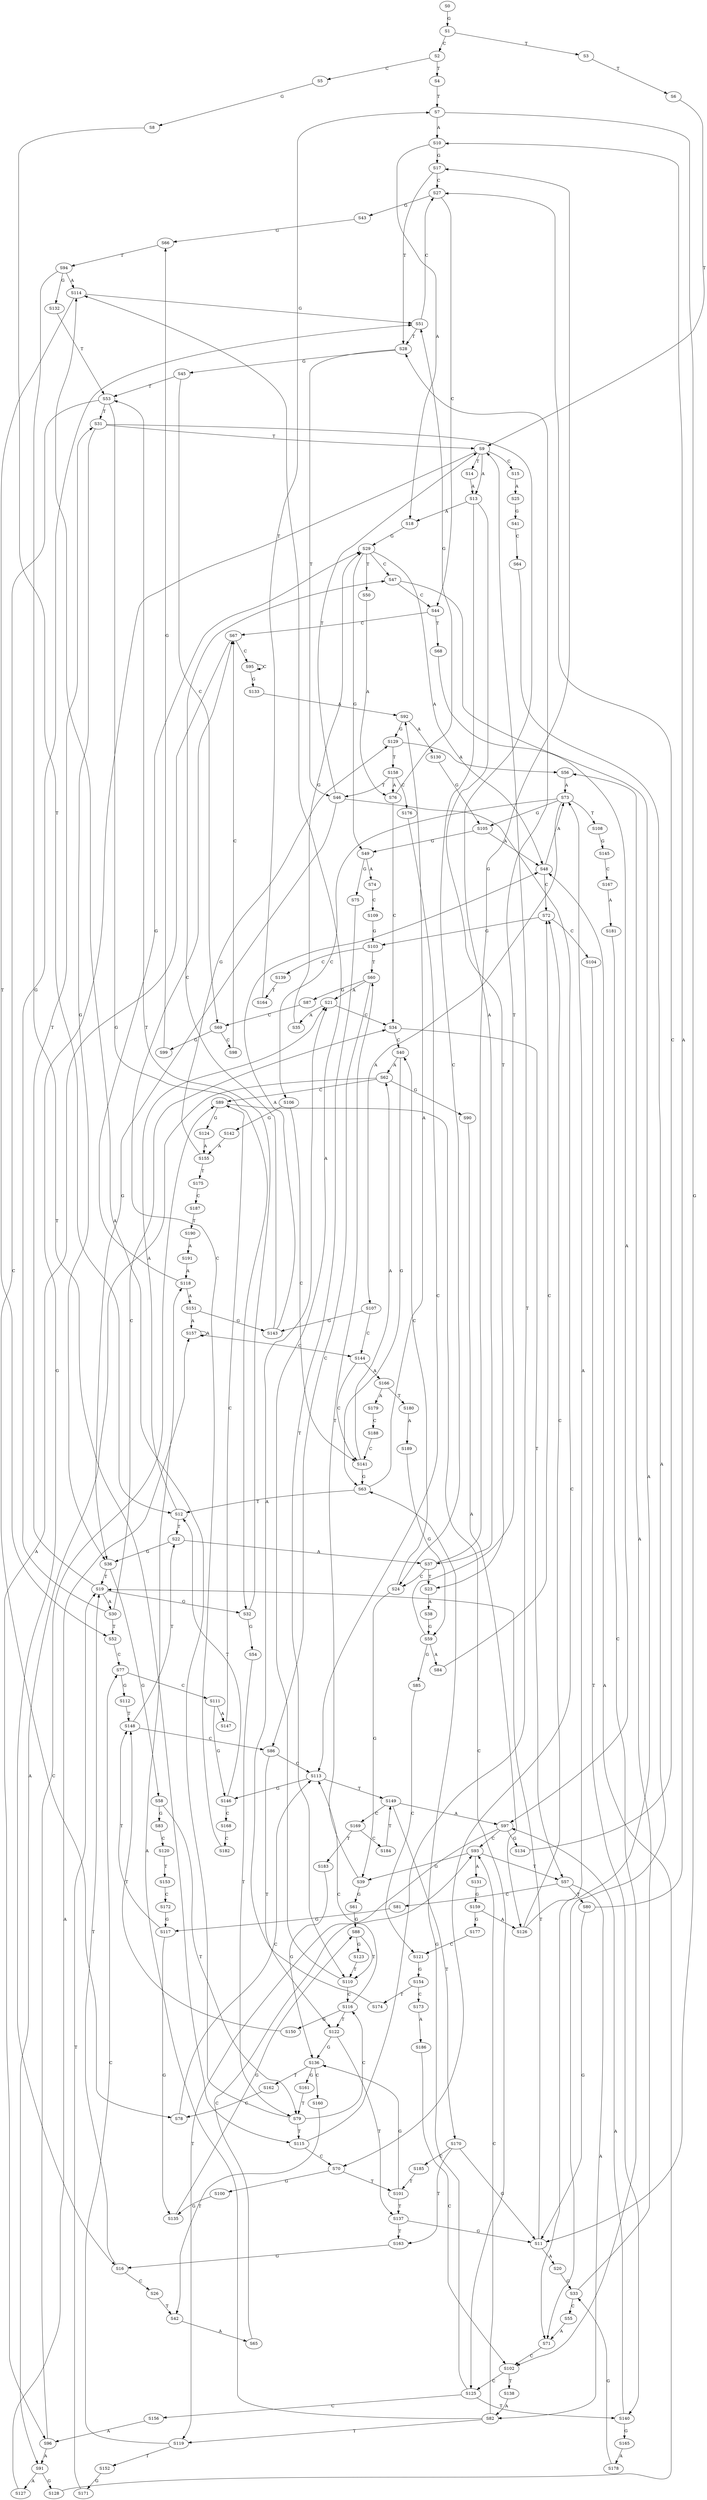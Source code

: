 strict digraph  {
	S0 -> S1 [ label = G ];
	S1 -> S2 [ label = C ];
	S1 -> S3 [ label = T ];
	S2 -> S4 [ label = T ];
	S2 -> S5 [ label = C ];
	S3 -> S6 [ label = T ];
	S4 -> S7 [ label = T ];
	S5 -> S8 [ label = G ];
	S6 -> S9 [ label = T ];
	S7 -> S10 [ label = A ];
	S7 -> S11 [ label = G ];
	S8 -> S12 [ label = T ];
	S9 -> S13 [ label = A ];
	S9 -> S14 [ label = T ];
	S9 -> S15 [ label = C ];
	S9 -> S16 [ label = G ];
	S10 -> S17 [ label = G ];
	S10 -> S18 [ label = A ];
	S11 -> S19 [ label = T ];
	S11 -> S20 [ label = A ];
	S12 -> S21 [ label = A ];
	S12 -> S22 [ label = T ];
	S13 -> S18 [ label = A ];
	S13 -> S23 [ label = T ];
	S13 -> S24 [ label = C ];
	S14 -> S13 [ label = A ];
	S15 -> S25 [ label = A ];
	S16 -> S19 [ label = T ];
	S16 -> S26 [ label = C ];
	S17 -> S27 [ label = C ];
	S17 -> S28 [ label = T ];
	S18 -> S29 [ label = G ];
	S19 -> S30 [ label = A ];
	S19 -> S31 [ label = T ];
	S19 -> S32 [ label = G ];
	S20 -> S33 [ label = G ];
	S21 -> S34 [ label = C ];
	S21 -> S35 [ label = A ];
	S22 -> S36 [ label = G ];
	S22 -> S37 [ label = A ];
	S23 -> S38 [ label = A ];
	S24 -> S39 [ label = G ];
	S24 -> S40 [ label = C ];
	S25 -> S41 [ label = G ];
	S26 -> S42 [ label = T ];
	S27 -> S43 [ label = G ];
	S27 -> S44 [ label = C ];
	S28 -> S45 [ label = G ];
	S28 -> S46 [ label = T ];
	S29 -> S47 [ label = C ];
	S29 -> S48 [ label = A ];
	S29 -> S49 [ label = G ];
	S29 -> S50 [ label = T ];
	S30 -> S34 [ label = C ];
	S30 -> S51 [ label = G ];
	S30 -> S52 [ label = T ];
	S31 -> S37 [ label = A ];
	S31 -> S9 [ label = T ];
	S31 -> S36 [ label = G ];
	S32 -> S53 [ label = T ];
	S32 -> S54 [ label = G ];
	S33 -> S55 [ label = C ];
	S33 -> S56 [ label = A ];
	S34 -> S57 [ label = T ];
	S34 -> S40 [ label = C ];
	S35 -> S29 [ label = G ];
	S36 -> S19 [ label = T ];
	S36 -> S58 [ label = G ];
	S37 -> S23 [ label = T ];
	S37 -> S24 [ label = C ];
	S37 -> S17 [ label = G ];
	S38 -> S59 [ label = G ];
	S39 -> S60 [ label = T ];
	S39 -> S61 [ label = G ];
	S40 -> S62 [ label = A ];
	S40 -> S63 [ label = G ];
	S41 -> S64 [ label = C ];
	S42 -> S65 [ label = A ];
	S43 -> S66 [ label = G ];
	S44 -> S67 [ label = C ];
	S44 -> S68 [ label = T ];
	S45 -> S69 [ label = C ];
	S45 -> S53 [ label = T ];
	S46 -> S70 [ label = C ];
	S46 -> S9 [ label = T ];
	S46 -> S36 [ label = G ];
	S47 -> S71 [ label = A ];
	S47 -> S44 [ label = C ];
	S48 -> S72 [ label = C ];
	S48 -> S73 [ label = A ];
	S49 -> S74 [ label = A ];
	S49 -> S75 [ label = G ];
	S50 -> S76 [ label = A ];
	S51 -> S27 [ label = C ];
	S51 -> S28 [ label = T ];
	S52 -> S77 [ label = C ];
	S53 -> S78 [ label = C ];
	S53 -> S32 [ label = G ];
	S53 -> S31 [ label = T ];
	S54 -> S79 [ label = T ];
	S55 -> S71 [ label = A ];
	S56 -> S73 [ label = A ];
	S57 -> S80 [ label = T ];
	S57 -> S81 [ label = C ];
	S57 -> S82 [ label = A ];
	S58 -> S79 [ label = T ];
	S58 -> S83 [ label = G ];
	S59 -> S84 [ label = A ];
	S59 -> S28 [ label = T ];
	S59 -> S85 [ label = G ];
	S60 -> S86 [ label = C ];
	S60 -> S21 [ label = A ];
	S60 -> S87 [ label = G ];
	S61 -> S88 [ label = G ];
	S62 -> S89 [ label = C ];
	S62 -> S90 [ label = G ];
	S62 -> S91 [ label = A ];
	S63 -> S92 [ label = A ];
	S63 -> S12 [ label = T ];
	S64 -> S71 [ label = A ];
	S65 -> S93 [ label = C ];
	S66 -> S94 [ label = T ];
	S67 -> S95 [ label = C ];
	S67 -> S96 [ label = A ];
	S68 -> S97 [ label = A ];
	S69 -> S98 [ label = C ];
	S69 -> S99 [ label = G ];
	S70 -> S100 [ label = G ];
	S70 -> S101 [ label = T ];
	S71 -> S102 [ label = C ];
	S72 -> S103 [ label = G ];
	S72 -> S104 [ label = C ];
	S73 -> S105 [ label = G ];
	S73 -> S106 [ label = C ];
	S73 -> S107 [ label = A ];
	S73 -> S108 [ label = T ];
	S74 -> S109 [ label = C ];
	S75 -> S110 [ label = T ];
	S76 -> S51 [ label = G ];
	S76 -> S34 [ label = C ];
	S77 -> S111 [ label = C ];
	S77 -> S112 [ label = G ];
	S78 -> S113 [ label = C ];
	S79 -> S114 [ label = A ];
	S79 -> S115 [ label = T ];
	S79 -> S116 [ label = C ];
	S80 -> S10 [ label = A ];
	S80 -> S11 [ label = G ];
	S81 -> S117 [ label = G ];
	S82 -> S118 [ label = A ];
	S82 -> S93 [ label = C ];
	S82 -> S119 [ label = T ];
	S83 -> S120 [ label = C ];
	S84 -> S72 [ label = C ];
	S85 -> S121 [ label = C ];
	S86 -> S113 [ label = C ];
	S86 -> S122 [ label = T ];
	S87 -> S69 [ label = C ];
	S88 -> S123 [ label = G ];
	S88 -> S110 [ label = T ];
	S89 -> S124 [ label = G ];
	S89 -> S125 [ label = C ];
	S90 -> S126 [ label = A ];
	S91 -> S127 [ label = A ];
	S91 -> S128 [ label = G ];
	S92 -> S129 [ label = G ];
	S92 -> S130 [ label = A ];
	S93 -> S57 [ label = T ];
	S93 -> S131 [ label = A ];
	S93 -> S39 [ label = G ];
	S94 -> S114 [ label = A ];
	S94 -> S132 [ label = G ];
	S94 -> S115 [ label = T ];
	S95 -> S133 [ label = G ];
	S95 -> S95 [ label = C ];
	S96 -> S91 [ label = A ];
	S96 -> S89 [ label = C ];
	S97 -> S134 [ label = G ];
	S97 -> S93 [ label = C ];
	S97 -> S119 [ label = T ];
	S98 -> S67 [ label = C ];
	S99 -> S66 [ label = G ];
	S100 -> S135 [ label = G ];
	S101 -> S136 [ label = G ];
	S101 -> S137 [ label = T ];
	S102 -> S125 [ label = C ];
	S102 -> S138 [ label = T ];
	S103 -> S139 [ label = C ];
	S103 -> S60 [ label = T ];
	S104 -> S140 [ label = T ];
	S105 -> S49 [ label = G ];
	S105 -> S48 [ label = A ];
	S106 -> S141 [ label = C ];
	S106 -> S142 [ label = G ];
	S107 -> S143 [ label = G ];
	S107 -> S144 [ label = C ];
	S108 -> S145 [ label = G ];
	S109 -> S103 [ label = G ];
	S110 -> S116 [ label = C ];
	S110 -> S114 [ label = A ];
	S111 -> S146 [ label = G ];
	S111 -> S147 [ label = A ];
	S112 -> S148 [ label = T ];
	S113 -> S149 [ label = T ];
	S113 -> S146 [ label = G ];
	S114 -> S51 [ label = G ];
	S114 -> S52 [ label = T ];
	S115 -> S9 [ label = T ];
	S115 -> S70 [ label = C ];
	S116 -> S150 [ label = G ];
	S116 -> S113 [ label = C ];
	S116 -> S122 [ label = T ];
	S117 -> S135 [ label = G ];
	S117 -> S148 [ label = T ];
	S118 -> S29 [ label = G ];
	S118 -> S151 [ label = A ];
	S119 -> S77 [ label = C ];
	S119 -> S152 [ label = T ];
	S120 -> S153 [ label = T ];
	S121 -> S154 [ label = G ];
	S122 -> S136 [ label = G ];
	S122 -> S137 [ label = T ];
	S123 -> S110 [ label = T ];
	S124 -> S155 [ label = A ];
	S125 -> S63 [ label = G ];
	S125 -> S156 [ label = C ];
	S125 -> S140 [ label = T ];
	S126 -> S73 [ label = A ];
	S126 -> S72 [ label = C ];
	S127 -> S157 [ label = A ];
	S128 -> S48 [ label = A ];
	S129 -> S56 [ label = A ];
	S129 -> S158 [ label = T ];
	S130 -> S105 [ label = G ];
	S131 -> S159 [ label = G ];
	S132 -> S53 [ label = T ];
	S133 -> S92 [ label = A ];
	S134 -> S27 [ label = C ];
	S135 -> S88 [ label = G ];
	S136 -> S160 [ label = C ];
	S136 -> S161 [ label = G ];
	S136 -> S162 [ label = T ];
	S137 -> S11 [ label = G ];
	S137 -> S163 [ label = T ];
	S138 -> S82 [ label = A ];
	S139 -> S164 [ label = T ];
	S140 -> S97 [ label = A ];
	S140 -> S165 [ label = G ];
	S141 -> S62 [ label = A ];
	S141 -> S63 [ label = G ];
	S142 -> S155 [ label = A ];
	S143 -> S47 [ label = C ];
	S143 -> S48 [ label = A ];
	S144 -> S166 [ label = A ];
	S144 -> S141 [ label = C ];
	S145 -> S167 [ label = C ];
	S146 -> S12 [ label = T ];
	S146 -> S168 [ label = C ];
	S147 -> S89 [ label = C ];
	S148 -> S86 [ label = C ];
	S148 -> S22 [ label = T ];
	S149 -> S97 [ label = A ];
	S149 -> S169 [ label = C ];
	S149 -> S170 [ label = T ];
	S150 -> S148 [ label = T ];
	S151 -> S157 [ label = A ];
	S151 -> S143 [ label = G ];
	S152 -> S171 [ label = G ];
	S153 -> S172 [ label = C ];
	S154 -> S173 [ label = C ];
	S154 -> S174 [ label = T ];
	S155 -> S129 [ label = G ];
	S155 -> S175 [ label = T ];
	S156 -> S96 [ label = A ];
	S157 -> S144 [ label = C ];
	S157 -> S157 [ label = A ];
	S158 -> S176 [ label = C ];
	S158 -> S76 [ label = A ];
	S158 -> S46 [ label = T ];
	S159 -> S177 [ label = G ];
	S159 -> S126 [ label = A ];
	S160 -> S42 [ label = T ];
	S161 -> S79 [ label = T ];
	S162 -> S78 [ label = C ];
	S163 -> S16 [ label = G ];
	S164 -> S7 [ label = T ];
	S165 -> S178 [ label = A ];
	S166 -> S179 [ label = A ];
	S166 -> S180 [ label = T ];
	S167 -> S181 [ label = A ];
	S168 -> S182 [ label = C ];
	S169 -> S183 [ label = T ];
	S169 -> S184 [ label = C ];
	S170 -> S185 [ label = C ];
	S170 -> S163 [ label = T ];
	S170 -> S11 [ label = G ];
	S171 -> S19 [ label = T ];
	S172 -> S117 [ label = G ];
	S173 -> S186 [ label = A ];
	S174 -> S21 [ label = A ];
	S175 -> S187 [ label = C ];
	S176 -> S113 [ label = C ];
	S177 -> S121 [ label = C ];
	S178 -> S33 [ label = G ];
	S179 -> S188 [ label = C ];
	S180 -> S189 [ label = A ];
	S181 -> S102 [ label = C ];
	S182 -> S67 [ label = C ];
	S183 -> S136 [ label = G ];
	S184 -> S149 [ label = T ];
	S185 -> S101 [ label = T ];
	S186 -> S102 [ label = C ];
	S187 -> S190 [ label = T ];
	S188 -> S141 [ label = C ];
	S189 -> S59 [ label = G ];
	S190 -> S191 [ label = A ];
	S191 -> S118 [ label = A ];
}
